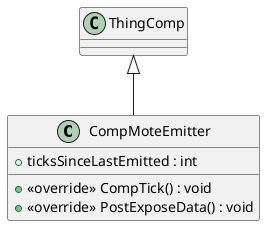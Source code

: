 @startuml
class CompMoteEmitter {
    + ticksSinceLastEmitted : int
    + <<override>> CompTick() : void
    + <<override>> PostExposeData() : void
}
ThingComp <|-- CompMoteEmitter
@enduml
